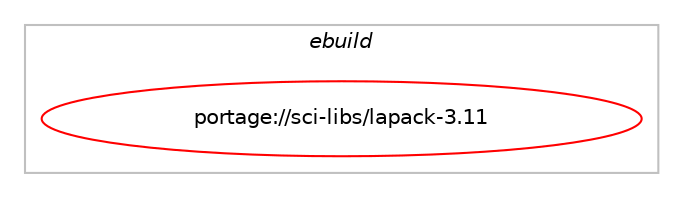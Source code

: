 digraph prolog {

# *************
# Graph options
# *************

newrank=true;
concentrate=true;
compound=true;
graph [rankdir=LR,fontname=Helvetica,fontsize=10,ranksep=1.5];#, ranksep=2.5, nodesep=0.2];
edge  [arrowhead=vee];
node  [fontname=Helvetica,fontsize=10];

# **********
# The ebuild
# **********

subgraph cluster_leftcol {
color=gray;
label=<<i>ebuild</i>>;
id [label="portage://sci-libs/lapack-3.11", color=red, width=4, href="../sci-libs/lapack-3.11.svg"];
}

# ****************
# The dependencies
# ****************

subgraph cluster_midcol {
color=gray;
label=<<i>dependencies</i>>;
subgraph cluster_compile {
fillcolor="#eeeeee";
style=filled;
label=<<i>compile</i>>;
# *** BEGIN UNKNOWN DEPENDENCY TYPE (TODO) ***
# id -> equal(use_conditional_group(positive,doc,portage://sci-libs/lapack-3.11,[package_dependency(portage://sci-libs/lapack-3.11,install,no,app-doc,blas-docs,none,[,,],[],[])]))
# *** END UNKNOWN DEPENDENCY TYPE (TODO) ***

# *** BEGIN UNKNOWN DEPENDENCY TYPE (TODO) ***
# id -> equal(use_conditional_group(positive,eselect-ldso,portage://sci-libs/lapack-3.11,[package_dependency(portage://sci-libs/lapack-3.11,install,no,app-eselect,eselect-blas,greaterequal,[0.2,,,0.2],[],[]),package_dependency(portage://sci-libs/lapack-3.11,install,no,app-eselect,eselect-lapack,greaterequal,[0.2,,,0.2],[],[])]))
# *** END UNKNOWN DEPENDENCY TYPE (TODO) ***

# *** BEGIN UNKNOWN DEPENDENCY TYPE (TODO) ***
# id -> equal(package_dependency(portage://sci-libs/lapack-3.11,install,no,virtual,fortran,none,[,,],[],[]))
# *** END UNKNOWN DEPENDENCY TYPE (TODO) ***

# *** BEGIN UNKNOWN DEPENDENCY TYPE (TODO) ***
# id -> equal(package_dependency(portage://sci-libs/lapack-3.11,install,weak,app-eselect,eselect-cblas,none,[,,],[],[]))
# *** END UNKNOWN DEPENDENCY TYPE (TODO) ***

}
subgraph cluster_compileandrun {
fillcolor="#eeeeee";
style=filled;
label=<<i>compile and run</i>>;
}
subgraph cluster_run {
fillcolor="#eeeeee";
style=filled;
label=<<i>run</i>>;
# *** BEGIN UNKNOWN DEPENDENCY TYPE (TODO) ***
# id -> equal(use_conditional_group(positive,doc,portage://sci-libs/lapack-3.11,[package_dependency(portage://sci-libs/lapack-3.11,run,no,app-doc,blas-docs,none,[,,],[],[])]))
# *** END UNKNOWN DEPENDENCY TYPE (TODO) ***

# *** BEGIN UNKNOWN DEPENDENCY TYPE (TODO) ***
# id -> equal(use_conditional_group(positive,eselect-ldso,portage://sci-libs/lapack-3.11,[package_dependency(portage://sci-libs/lapack-3.11,run,no,app-eselect,eselect-blas,greaterequal,[0.2,,,0.2],[],[]),package_dependency(portage://sci-libs/lapack-3.11,run,no,app-eselect,eselect-lapack,greaterequal,[0.2,,,0.2],[],[])]))
# *** END UNKNOWN DEPENDENCY TYPE (TODO) ***

# *** BEGIN UNKNOWN DEPENDENCY TYPE (TODO) ***
# id -> equal(package_dependency(portage://sci-libs/lapack-3.11,run,no,virtual,fortran,none,[,,],[],[]))
# *** END UNKNOWN DEPENDENCY TYPE (TODO) ***

# *** BEGIN UNKNOWN DEPENDENCY TYPE (TODO) ***
# id -> equal(package_dependency(portage://sci-libs/lapack-3.11,run,weak,app-eselect,eselect-cblas,none,[,,],[],[]))
# *** END UNKNOWN DEPENDENCY TYPE (TODO) ***

}
}

# **************
# The candidates
# **************

subgraph cluster_choices {
rank=same;
color=gray;
label=<<i>candidates</i>>;

}

}
